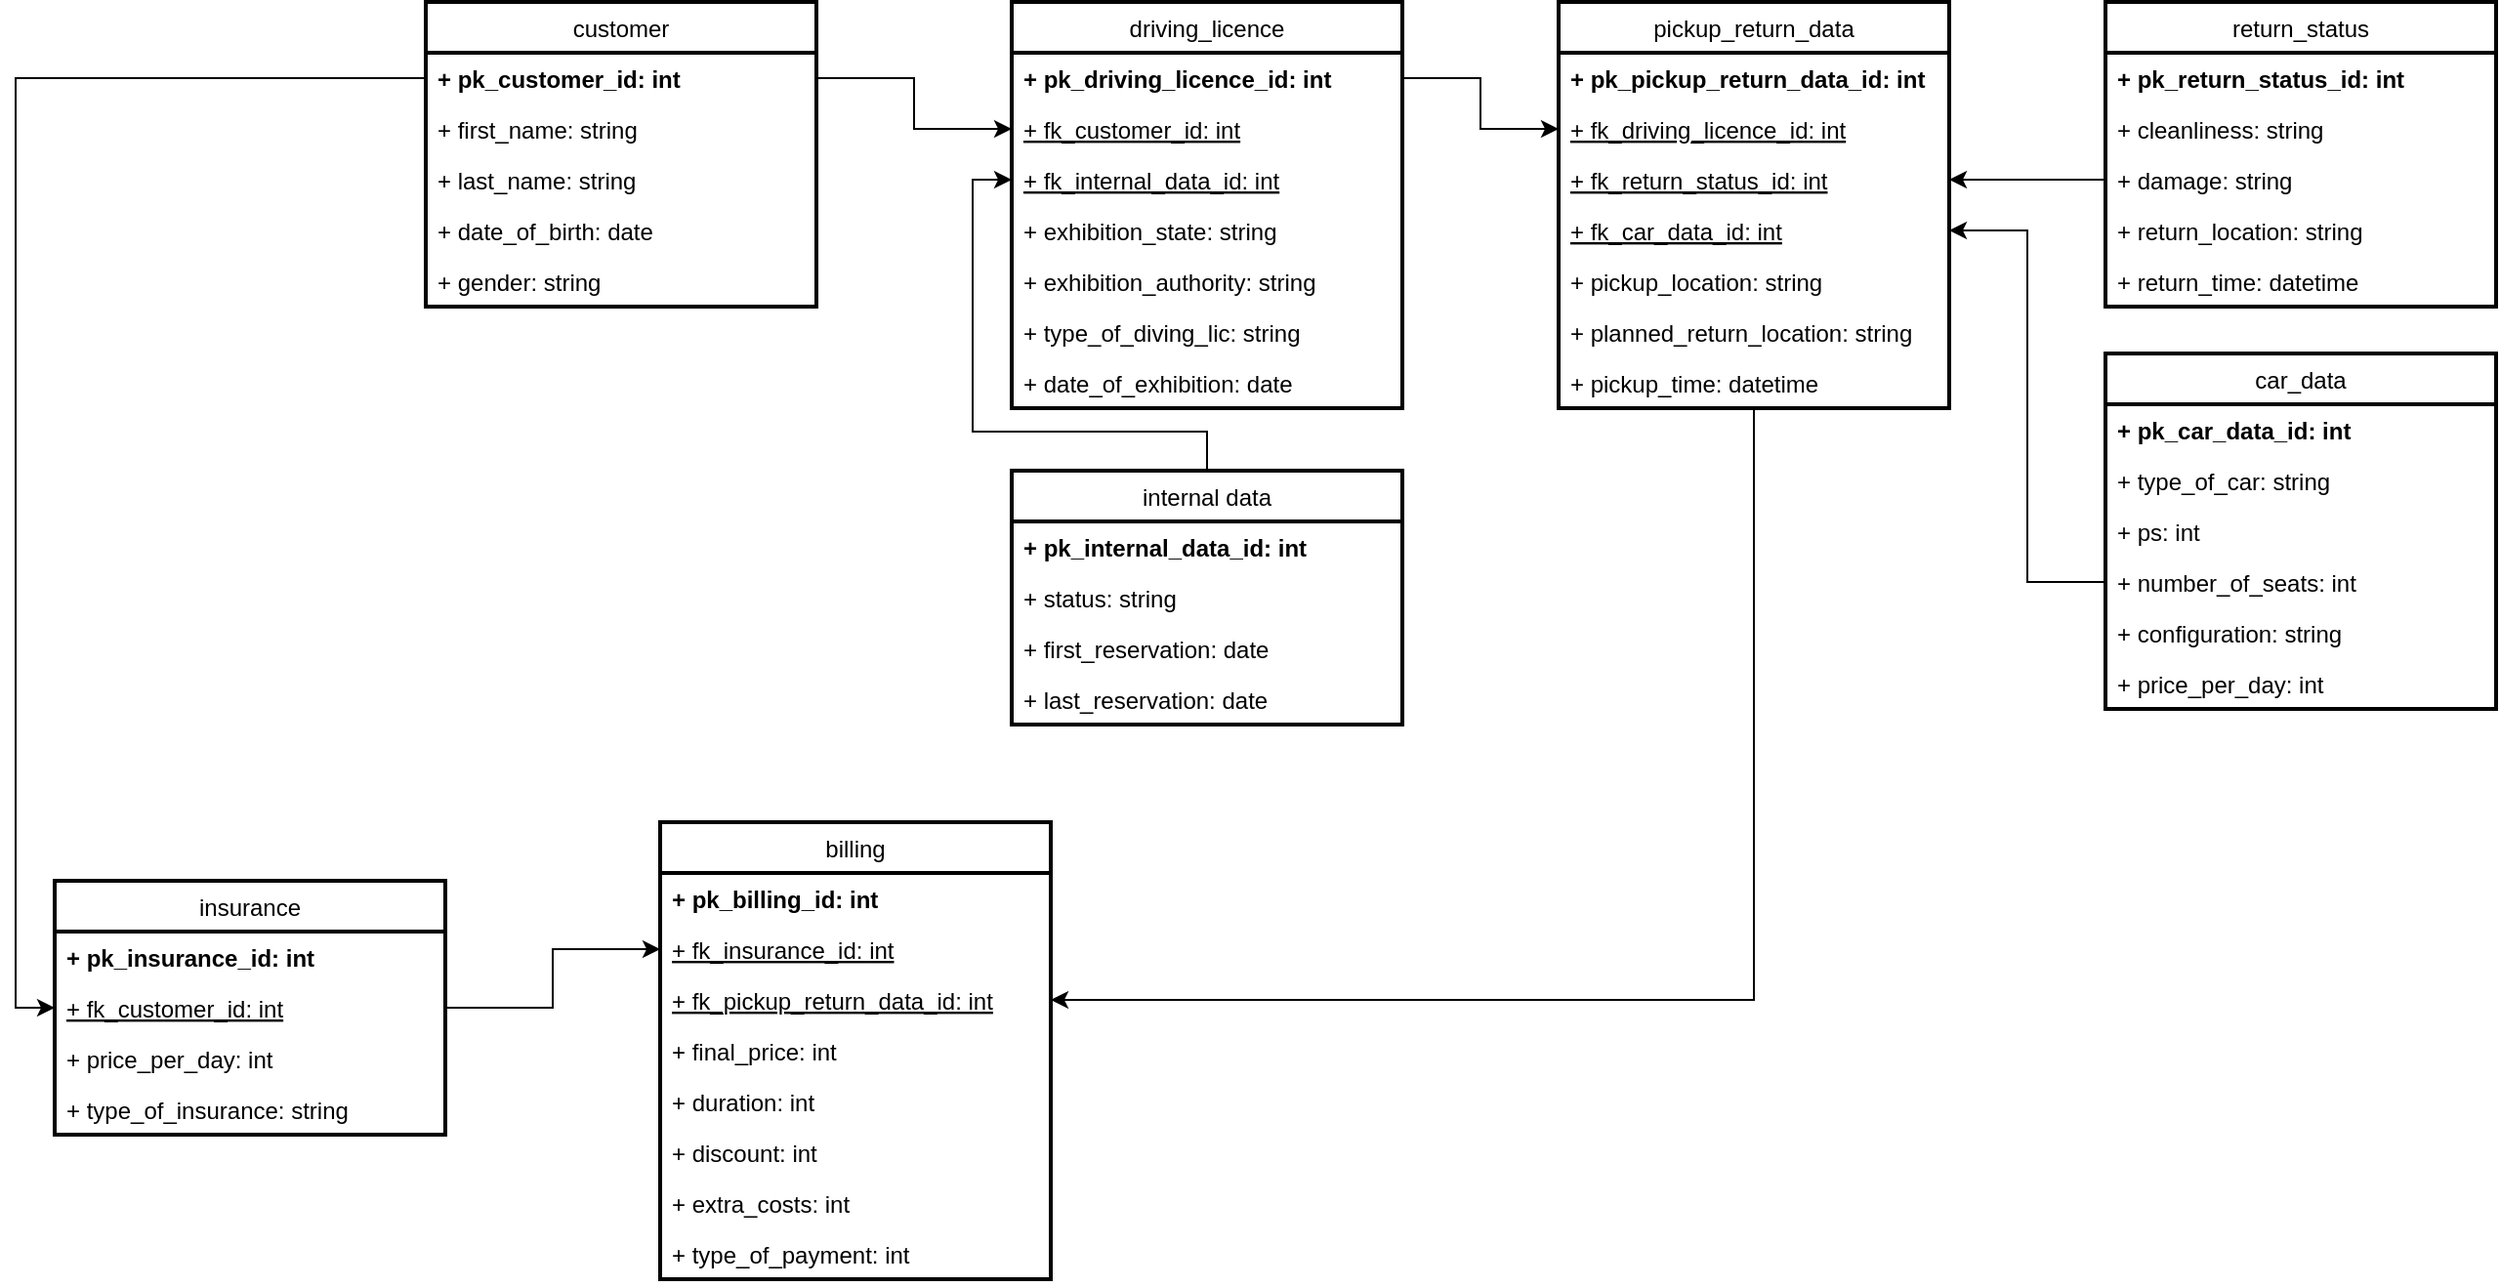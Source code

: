 <mxfile version="12.2.4" type="device" pages="1"><diagram id="8v6KsvQAqmQpDWRTodU2" name="Page-1"><mxGraphModel dx="2577" dy="777" grid="1" gridSize="10" guides="1" tooltips="1" connect="1" arrows="1" fold="1" page="1" pageScale="1" pageWidth="1169" pageHeight="827" math="0" shadow="0"><root><mxCell id="0"/><mxCell id="1" parent="0"/><mxCell id="tbabkfvFw17a81fnTqIx-200" value="customer" style="swimlane;fontStyle=0;childLayout=stackLayout;horizontal=1;startSize=26;fillColor=none;horizontalStack=0;resizeParent=1;resizeParentMax=0;resizeLast=0;collapsible=1;marginBottom=0;strokeWidth=2;" vertex="1" parent="1"><mxGeometry x="60" y="40" width="200" height="156" as="geometry"/></mxCell><mxCell id="tbabkfvFw17a81fnTqIx-201" value="+ pk_customer_id: int" style="text;strokeColor=none;fillColor=none;align=left;verticalAlign=top;spacingLeft=4;spacingRight=4;overflow=hidden;rotatable=0;points=[[0,0.5],[1,0.5]];portConstraint=eastwest;fontStyle=1" vertex="1" parent="tbabkfvFw17a81fnTqIx-200"><mxGeometry y="26" width="200" height="26" as="geometry"/></mxCell><mxCell id="tbabkfvFw17a81fnTqIx-202" value="+ first_name: string" style="text;strokeColor=none;fillColor=none;align=left;verticalAlign=top;spacingLeft=4;spacingRight=4;overflow=hidden;rotatable=0;points=[[0,0.5],[1,0.5]];portConstraint=eastwest;" vertex="1" parent="tbabkfvFw17a81fnTqIx-200"><mxGeometry y="52" width="200" height="26" as="geometry"/></mxCell><mxCell id="tbabkfvFw17a81fnTqIx-203" value="+ last_name: string" style="text;strokeColor=none;fillColor=none;align=left;verticalAlign=top;spacingLeft=4;spacingRight=4;overflow=hidden;rotatable=0;points=[[0,0.5],[1,0.5]];portConstraint=eastwest;" vertex="1" parent="tbabkfvFw17a81fnTqIx-200"><mxGeometry y="78" width="200" height="26" as="geometry"/></mxCell><mxCell id="tbabkfvFw17a81fnTqIx-204" value="+ date_of_birth: date" style="text;strokeColor=none;fillColor=none;align=left;verticalAlign=top;spacingLeft=4;spacingRight=4;overflow=hidden;rotatable=0;points=[[0,0.5],[1,0.5]];portConstraint=eastwest;" vertex="1" parent="tbabkfvFw17a81fnTqIx-200"><mxGeometry y="104" width="200" height="26" as="geometry"/></mxCell><mxCell id="tbabkfvFw17a81fnTqIx-205" value="+ gender: string" style="text;strokeColor=none;fillColor=none;align=left;verticalAlign=top;spacingLeft=4;spacingRight=4;overflow=hidden;rotatable=0;points=[[0,0.5],[1,0.5]];portConstraint=eastwest;" vertex="1" parent="tbabkfvFw17a81fnTqIx-200"><mxGeometry y="130" width="200" height="26" as="geometry"/></mxCell><mxCell id="tbabkfvFw17a81fnTqIx-208" value="driving_licence" style="swimlane;fontStyle=0;childLayout=stackLayout;horizontal=1;startSize=26;fillColor=none;horizontalStack=0;resizeParent=1;resizeParentMax=0;resizeLast=0;collapsible=1;marginBottom=0;strokeWidth=2;" vertex="1" parent="1"><mxGeometry x="360" y="40" width="200" height="208" as="geometry"/></mxCell><mxCell id="tbabkfvFw17a81fnTqIx-209" value="+ pk_driving_licence_id: int" style="text;strokeColor=none;fillColor=none;align=left;verticalAlign=top;spacingLeft=4;spacingRight=4;overflow=hidden;rotatable=0;points=[[0,0.5],[1,0.5]];portConstraint=eastwest;fontStyle=1" vertex="1" parent="tbabkfvFw17a81fnTqIx-208"><mxGeometry y="26" width="200" height="26" as="geometry"/></mxCell><mxCell id="tbabkfvFw17a81fnTqIx-214" value="+ fk_customer_id: int" style="text;strokeColor=none;fillColor=none;align=left;verticalAlign=top;spacingLeft=4;spacingRight=4;overflow=hidden;rotatable=0;points=[[0,0.5],[1,0.5]];portConstraint=eastwest;fontStyle=4" vertex="1" parent="tbabkfvFw17a81fnTqIx-208"><mxGeometry y="52" width="200" height="26" as="geometry"/></mxCell><mxCell id="tbabkfvFw17a81fnTqIx-215" value="+ fk_internal_data_id: int" style="text;strokeColor=none;fillColor=none;align=left;verticalAlign=top;spacingLeft=4;spacingRight=4;overflow=hidden;rotatable=0;points=[[0,0.5],[1,0.5]];portConstraint=eastwest;fontStyle=4" vertex="1" parent="tbabkfvFw17a81fnTqIx-208"><mxGeometry y="78" width="200" height="26" as="geometry"/></mxCell><mxCell id="tbabkfvFw17a81fnTqIx-210" value="+ exhibition_state: string" style="text;strokeColor=none;fillColor=none;align=left;verticalAlign=top;spacingLeft=4;spacingRight=4;overflow=hidden;rotatable=0;points=[[0,0.5],[1,0.5]];portConstraint=eastwest;" vertex="1" parent="tbabkfvFw17a81fnTqIx-208"><mxGeometry y="104" width="200" height="26" as="geometry"/></mxCell><mxCell id="tbabkfvFw17a81fnTqIx-211" value="+ exhibition_authority: string" style="text;strokeColor=none;fillColor=none;align=left;verticalAlign=top;spacingLeft=4;spacingRight=4;overflow=hidden;rotatable=0;points=[[0,0.5],[1,0.5]];portConstraint=eastwest;" vertex="1" parent="tbabkfvFw17a81fnTqIx-208"><mxGeometry y="130" width="200" height="26" as="geometry"/></mxCell><mxCell id="tbabkfvFw17a81fnTqIx-212" value="+ type_of_diving_lic: string" style="text;strokeColor=none;fillColor=none;align=left;verticalAlign=top;spacingLeft=4;spacingRight=4;overflow=hidden;rotatable=0;points=[[0,0.5],[1,0.5]];portConstraint=eastwest;" vertex="1" parent="tbabkfvFw17a81fnTqIx-208"><mxGeometry y="156" width="200" height="26" as="geometry"/></mxCell><mxCell id="tbabkfvFw17a81fnTqIx-213" value="+ date_of_exhibition: date" style="text;strokeColor=none;fillColor=none;align=left;verticalAlign=top;spacingLeft=4;spacingRight=4;overflow=hidden;rotatable=0;points=[[0,0.5],[1,0.5]];portConstraint=eastwest;" vertex="1" parent="tbabkfvFw17a81fnTqIx-208"><mxGeometry y="182" width="200" height="26" as="geometry"/></mxCell><mxCell id="tbabkfvFw17a81fnTqIx-283" style="edgeStyle=orthogonalEdgeStyle;rounded=0;orthogonalLoop=1;jettySize=auto;html=1;exitX=0.5;exitY=0;exitDx=0;exitDy=0;entryX=0;entryY=0.5;entryDx=0;entryDy=0;endArrow=classic;endFill=1;strokeWidth=1;" edge="1" parent="1" source="tbabkfvFw17a81fnTqIx-216" target="tbabkfvFw17a81fnTqIx-215"><mxGeometry relative="1" as="geometry"><Array as="points"><mxPoint x="460" y="260"/><mxPoint x="340" y="260"/><mxPoint x="340" y="131"/></Array></mxGeometry></mxCell><mxCell id="tbabkfvFw17a81fnTqIx-216" value="internal data" style="swimlane;fontStyle=0;childLayout=stackLayout;horizontal=1;startSize=26;fillColor=none;horizontalStack=0;resizeParent=1;resizeParentMax=0;resizeLast=0;collapsible=1;marginBottom=0;strokeWidth=2;" vertex="1" parent="1"><mxGeometry x="360" y="280" width="200" height="130" as="geometry"/></mxCell><mxCell id="tbabkfvFw17a81fnTqIx-217" value="+ pk_internal_data_id: int" style="text;strokeColor=none;fillColor=none;align=left;verticalAlign=top;spacingLeft=4;spacingRight=4;overflow=hidden;rotatable=0;points=[[0,0.5],[1,0.5]];portConstraint=eastwest;fontStyle=1" vertex="1" parent="tbabkfvFw17a81fnTqIx-216"><mxGeometry y="26" width="200" height="26" as="geometry"/></mxCell><mxCell id="tbabkfvFw17a81fnTqIx-220" value="+ status: string" style="text;strokeColor=none;fillColor=none;align=left;verticalAlign=top;spacingLeft=4;spacingRight=4;overflow=hidden;rotatable=0;points=[[0,0.5],[1,0.5]];portConstraint=eastwest;" vertex="1" parent="tbabkfvFw17a81fnTqIx-216"><mxGeometry y="52" width="200" height="26" as="geometry"/></mxCell><mxCell id="tbabkfvFw17a81fnTqIx-221" value="+ first_reservation: date" style="text;strokeColor=none;fillColor=none;align=left;verticalAlign=top;spacingLeft=4;spacingRight=4;overflow=hidden;rotatable=0;points=[[0,0.5],[1,0.5]];portConstraint=eastwest;" vertex="1" parent="tbabkfvFw17a81fnTqIx-216"><mxGeometry y="78" width="200" height="26" as="geometry"/></mxCell><mxCell id="tbabkfvFw17a81fnTqIx-222" value="+ last_reservation: date" style="text;strokeColor=none;fillColor=none;align=left;verticalAlign=top;spacingLeft=4;spacingRight=4;overflow=hidden;rotatable=0;points=[[0,0.5],[1,0.5]];portConstraint=eastwest;" vertex="1" parent="tbabkfvFw17a81fnTqIx-216"><mxGeometry y="104" width="200" height="26" as="geometry"/></mxCell><mxCell id="tbabkfvFw17a81fnTqIx-291" style="edgeStyle=orthogonalEdgeStyle;rounded=0;orthogonalLoop=1;jettySize=auto;html=1;exitX=0.5;exitY=1;exitDx=0;exitDy=0;entryX=1;entryY=0.5;entryDx=0;entryDy=0;endArrow=classic;endFill=1;strokeWidth=1;" edge="1" parent="1" source="tbabkfvFw17a81fnTqIx-225" target="tbabkfvFw17a81fnTqIx-269"><mxGeometry relative="1" as="geometry"/></mxCell><mxCell id="tbabkfvFw17a81fnTqIx-225" value="pickup_return_data" style="swimlane;fontStyle=0;childLayout=stackLayout;horizontal=1;startSize=26;fillColor=none;horizontalStack=0;resizeParent=1;resizeParentMax=0;resizeLast=0;collapsible=1;marginBottom=0;strokeWidth=2;" vertex="1" parent="1"><mxGeometry x="640" y="40" width="200" height="208" as="geometry"/></mxCell><mxCell id="tbabkfvFw17a81fnTqIx-226" value="+ pk_pickup_return_data_id: int" style="text;strokeColor=none;fillColor=none;align=left;verticalAlign=top;spacingLeft=4;spacingRight=4;overflow=hidden;rotatable=0;points=[[0,0.5],[1,0.5]];portConstraint=eastwest;fontStyle=1" vertex="1" parent="tbabkfvFw17a81fnTqIx-225"><mxGeometry y="26" width="200" height="26" as="geometry"/></mxCell><mxCell id="tbabkfvFw17a81fnTqIx-227" value="+ fk_driving_licence_id: int" style="text;strokeColor=none;fillColor=none;align=left;verticalAlign=top;spacingLeft=4;spacingRight=4;overflow=hidden;rotatable=0;points=[[0,0.5],[1,0.5]];portConstraint=eastwest;fontStyle=4" vertex="1" parent="tbabkfvFw17a81fnTqIx-225"><mxGeometry y="52" width="200" height="26" as="geometry"/></mxCell><mxCell id="tbabkfvFw17a81fnTqIx-228" value="+ fk_return_status_id: int" style="text;strokeColor=none;fillColor=none;align=left;verticalAlign=top;spacingLeft=4;spacingRight=4;overflow=hidden;rotatable=0;points=[[0,0.5],[1,0.5]];portConstraint=eastwest;fontStyle=4" vertex="1" parent="tbabkfvFw17a81fnTqIx-225"><mxGeometry y="78" width="200" height="26" as="geometry"/></mxCell><mxCell id="tbabkfvFw17a81fnTqIx-229" value="+ fk_car_data_id: int" style="text;strokeColor=none;fillColor=none;align=left;verticalAlign=top;spacingLeft=4;spacingRight=4;overflow=hidden;rotatable=0;points=[[0,0.5],[1,0.5]];portConstraint=eastwest;fontStyle=4" vertex="1" parent="tbabkfvFw17a81fnTqIx-225"><mxGeometry y="104" width="200" height="26" as="geometry"/></mxCell><mxCell id="tbabkfvFw17a81fnTqIx-230" value="+ pickup_location: string" style="text;strokeColor=none;fillColor=none;align=left;verticalAlign=top;spacingLeft=4;spacingRight=4;overflow=hidden;rotatable=0;points=[[0,0.5],[1,0.5]];portConstraint=eastwest;" vertex="1" parent="tbabkfvFw17a81fnTqIx-225"><mxGeometry y="130" width="200" height="26" as="geometry"/></mxCell><mxCell id="tbabkfvFw17a81fnTqIx-241" value="+ planned_return_location: string" style="text;strokeColor=none;fillColor=none;align=left;verticalAlign=top;spacingLeft=4;spacingRight=4;overflow=hidden;rotatable=0;points=[[0,0.5],[1,0.5]];portConstraint=eastwest;" vertex="1" parent="tbabkfvFw17a81fnTqIx-225"><mxGeometry y="156" width="200" height="26" as="geometry"/></mxCell><mxCell id="tbabkfvFw17a81fnTqIx-231" value="+ pickup_time: datetime" style="text;strokeColor=none;fillColor=none;align=left;verticalAlign=top;spacingLeft=4;spacingRight=4;overflow=hidden;rotatable=0;points=[[0,0.5],[1,0.5]];portConstraint=eastwest;" vertex="1" parent="tbabkfvFw17a81fnTqIx-225"><mxGeometry y="182" width="200" height="26" as="geometry"/></mxCell><mxCell id="tbabkfvFw17a81fnTqIx-233" value="return_status" style="swimlane;fontStyle=0;childLayout=stackLayout;horizontal=1;startSize=26;fillColor=none;horizontalStack=0;resizeParent=1;resizeParentMax=0;resizeLast=0;collapsible=1;marginBottom=0;strokeWidth=2;" vertex="1" parent="1"><mxGeometry x="920" y="40" width="200" height="156" as="geometry"/></mxCell><mxCell id="tbabkfvFw17a81fnTqIx-234" value="+ pk_return_status_id: int" style="text;strokeColor=none;fillColor=none;align=left;verticalAlign=top;spacingLeft=4;spacingRight=4;overflow=hidden;rotatable=0;points=[[0,0.5],[1,0.5]];portConstraint=eastwest;fontStyle=1" vertex="1" parent="tbabkfvFw17a81fnTqIx-233"><mxGeometry y="26" width="200" height="26" as="geometry"/></mxCell><mxCell id="tbabkfvFw17a81fnTqIx-237" value="+ cleanliness: string" style="text;strokeColor=none;fillColor=none;align=left;verticalAlign=top;spacingLeft=4;spacingRight=4;overflow=hidden;rotatable=0;points=[[0,0.5],[1,0.5]];portConstraint=eastwest;" vertex="1" parent="tbabkfvFw17a81fnTqIx-233"><mxGeometry y="52" width="200" height="26" as="geometry"/></mxCell><mxCell id="tbabkfvFw17a81fnTqIx-238" value="+ damage: string" style="text;strokeColor=none;fillColor=none;align=left;verticalAlign=top;spacingLeft=4;spacingRight=4;overflow=hidden;rotatable=0;points=[[0,0.5],[1,0.5]];portConstraint=eastwest;" vertex="1" parent="tbabkfvFw17a81fnTqIx-233"><mxGeometry y="78" width="200" height="26" as="geometry"/></mxCell><mxCell id="tbabkfvFw17a81fnTqIx-239" value="+ return_location: string" style="text;strokeColor=none;fillColor=none;align=left;verticalAlign=top;spacingLeft=4;spacingRight=4;overflow=hidden;rotatable=0;points=[[0,0.5],[1,0.5]];portConstraint=eastwest;" vertex="1" parent="tbabkfvFw17a81fnTqIx-233"><mxGeometry y="104" width="200" height="26" as="geometry"/></mxCell><mxCell id="tbabkfvFw17a81fnTqIx-240" value="+ return_time: datetime" style="text;strokeColor=none;fillColor=none;align=left;verticalAlign=top;spacingLeft=4;spacingRight=4;overflow=hidden;rotatable=0;points=[[0,0.5],[1,0.5]];portConstraint=eastwest;" vertex="1" parent="tbabkfvFw17a81fnTqIx-233"><mxGeometry y="130" width="200" height="26" as="geometry"/></mxCell><mxCell id="tbabkfvFw17a81fnTqIx-243" value="car_data" style="swimlane;fontStyle=0;childLayout=stackLayout;horizontal=1;startSize=26;fillColor=none;horizontalStack=0;resizeParent=1;resizeParentMax=0;resizeLast=0;collapsible=1;marginBottom=0;strokeWidth=2;" vertex="1" parent="1"><mxGeometry x="920" y="220" width="200" height="182" as="geometry"/></mxCell><mxCell id="tbabkfvFw17a81fnTqIx-244" value="+ pk_car_data_id: int" style="text;strokeColor=none;fillColor=none;align=left;verticalAlign=top;spacingLeft=4;spacingRight=4;overflow=hidden;rotatable=0;points=[[0,0.5],[1,0.5]];portConstraint=eastwest;fontStyle=1" vertex="1" parent="tbabkfvFw17a81fnTqIx-243"><mxGeometry y="26" width="200" height="26" as="geometry"/></mxCell><mxCell id="tbabkfvFw17a81fnTqIx-245" value="+ type_of_car: string" style="text;strokeColor=none;fillColor=none;align=left;verticalAlign=top;spacingLeft=4;spacingRight=4;overflow=hidden;rotatable=0;points=[[0,0.5],[1,0.5]];portConstraint=eastwest;" vertex="1" parent="tbabkfvFw17a81fnTqIx-243"><mxGeometry y="52" width="200" height="26" as="geometry"/></mxCell><mxCell id="tbabkfvFw17a81fnTqIx-246" value="+ ps: int" style="text;strokeColor=none;fillColor=none;align=left;verticalAlign=top;spacingLeft=4;spacingRight=4;overflow=hidden;rotatable=0;points=[[0,0.5],[1,0.5]];portConstraint=eastwest;" vertex="1" parent="tbabkfvFw17a81fnTqIx-243"><mxGeometry y="78" width="200" height="26" as="geometry"/></mxCell><mxCell id="tbabkfvFw17a81fnTqIx-247" value="+ number_of_seats: int" style="text;strokeColor=none;fillColor=none;align=left;verticalAlign=top;spacingLeft=4;spacingRight=4;overflow=hidden;rotatable=0;points=[[0,0.5],[1,0.5]];portConstraint=eastwest;" vertex="1" parent="tbabkfvFw17a81fnTqIx-243"><mxGeometry y="104" width="200" height="26" as="geometry"/></mxCell><mxCell id="tbabkfvFw17a81fnTqIx-248" value="+ configuration: string" style="text;strokeColor=none;fillColor=none;align=left;verticalAlign=top;spacingLeft=4;spacingRight=4;overflow=hidden;rotatable=0;points=[[0,0.5],[1,0.5]];portConstraint=eastwest;" vertex="1" parent="tbabkfvFw17a81fnTqIx-243"><mxGeometry y="130" width="200" height="26" as="geometry"/></mxCell><mxCell id="tbabkfvFw17a81fnTqIx-249" value="+ price_per_day: int" style="text;strokeColor=none;fillColor=none;align=left;verticalAlign=top;spacingLeft=4;spacingRight=4;overflow=hidden;rotatable=0;points=[[0,0.5],[1,0.5]];portConstraint=eastwest;" vertex="1" parent="tbabkfvFw17a81fnTqIx-243"><mxGeometry y="156" width="200" height="26" as="geometry"/></mxCell><mxCell id="tbabkfvFw17a81fnTqIx-258" value="insurance" style="swimlane;fontStyle=0;childLayout=stackLayout;horizontal=1;startSize=26;fillColor=none;horizontalStack=0;resizeParent=1;resizeParentMax=0;resizeLast=0;collapsible=1;marginBottom=0;strokeWidth=2;" vertex="1" parent="1"><mxGeometry x="-130" y="490" width="200" height="130" as="geometry"/></mxCell><mxCell id="tbabkfvFw17a81fnTqIx-259" value="+ pk_insurance_id: int" style="text;strokeColor=none;fillColor=none;align=left;verticalAlign=top;spacingLeft=4;spacingRight=4;overflow=hidden;rotatable=0;points=[[0,0.5],[1,0.5]];portConstraint=eastwest;fontStyle=1" vertex="1" parent="tbabkfvFw17a81fnTqIx-258"><mxGeometry y="26" width="200" height="26" as="geometry"/></mxCell><mxCell id="tbabkfvFw17a81fnTqIx-260" value="+ fk_customer_id: int" style="text;strokeColor=none;fillColor=none;align=left;verticalAlign=top;spacingLeft=4;spacingRight=4;overflow=hidden;rotatable=0;points=[[0,0.5],[1,0.5]];portConstraint=eastwest;fontStyle=4" vertex="1" parent="tbabkfvFw17a81fnTqIx-258"><mxGeometry y="52" width="200" height="26" as="geometry"/></mxCell><mxCell id="tbabkfvFw17a81fnTqIx-263" value="+ price_per_day: int" style="text;strokeColor=none;fillColor=none;align=left;verticalAlign=top;spacingLeft=4;spacingRight=4;overflow=hidden;rotatable=0;points=[[0,0.5],[1,0.5]];portConstraint=eastwest;" vertex="1" parent="tbabkfvFw17a81fnTqIx-258"><mxGeometry y="78" width="200" height="26" as="geometry"/></mxCell><mxCell id="tbabkfvFw17a81fnTqIx-264" value="+ type_of_insurance: string" style="text;strokeColor=none;fillColor=none;align=left;verticalAlign=top;spacingLeft=4;spacingRight=4;overflow=hidden;rotatable=0;points=[[0,0.5],[1,0.5]];portConstraint=eastwest;" vertex="1" parent="tbabkfvFw17a81fnTqIx-258"><mxGeometry y="104" width="200" height="26" as="geometry"/></mxCell><mxCell id="tbabkfvFw17a81fnTqIx-266" value="billing" style="swimlane;fontStyle=0;childLayout=stackLayout;horizontal=1;startSize=26;fillColor=none;horizontalStack=0;resizeParent=1;resizeParentMax=0;resizeLast=0;collapsible=1;marginBottom=0;strokeWidth=2;" vertex="1" parent="1"><mxGeometry x="180" y="460" width="200" height="234" as="geometry"/></mxCell><mxCell id="tbabkfvFw17a81fnTqIx-267" value="+ pk_billing_id: int" style="text;strokeColor=none;fillColor=none;align=left;verticalAlign=top;spacingLeft=4;spacingRight=4;overflow=hidden;rotatable=0;points=[[0,0.5],[1,0.5]];portConstraint=eastwest;fontStyle=1" vertex="1" parent="tbabkfvFw17a81fnTqIx-266"><mxGeometry y="26" width="200" height="26" as="geometry"/></mxCell><mxCell id="tbabkfvFw17a81fnTqIx-268" value="+ fk_insurance_id: int" style="text;strokeColor=none;fillColor=none;align=left;verticalAlign=top;spacingLeft=4;spacingRight=4;overflow=hidden;rotatable=0;points=[[0,0.5],[1,0.5]];portConstraint=eastwest;fontStyle=4" vertex="1" parent="tbabkfvFw17a81fnTqIx-266"><mxGeometry y="52" width="200" height="26" as="geometry"/></mxCell><mxCell id="tbabkfvFw17a81fnTqIx-269" value="+ fk_pickup_return_data_id: int" style="text;strokeColor=none;fillColor=none;align=left;verticalAlign=top;spacingLeft=4;spacingRight=4;overflow=hidden;rotatable=0;points=[[0,0.5],[1,0.5]];portConstraint=eastwest;fontStyle=4" vertex="1" parent="tbabkfvFw17a81fnTqIx-266"><mxGeometry y="78" width="200" height="26" as="geometry"/></mxCell><mxCell id="tbabkfvFw17a81fnTqIx-271" value="+ final_price: int" style="text;strokeColor=none;fillColor=none;align=left;verticalAlign=top;spacingLeft=4;spacingRight=4;overflow=hidden;rotatable=0;points=[[0,0.5],[1,0.5]];portConstraint=eastwest;" vertex="1" parent="tbabkfvFw17a81fnTqIx-266"><mxGeometry y="104" width="200" height="26" as="geometry"/></mxCell><mxCell id="tbabkfvFw17a81fnTqIx-272" value="+ duration: int" style="text;strokeColor=none;fillColor=none;align=left;verticalAlign=top;spacingLeft=4;spacingRight=4;overflow=hidden;rotatable=0;points=[[0,0.5],[1,0.5]];portConstraint=eastwest;" vertex="1" parent="tbabkfvFw17a81fnTqIx-266"><mxGeometry y="130" width="200" height="26" as="geometry"/></mxCell><mxCell id="tbabkfvFw17a81fnTqIx-273" value="+ discount: int" style="text;strokeColor=none;fillColor=none;align=left;verticalAlign=top;spacingLeft=4;spacingRight=4;overflow=hidden;rotatable=0;points=[[0,0.5],[1,0.5]];portConstraint=eastwest;" vertex="1" parent="tbabkfvFw17a81fnTqIx-266"><mxGeometry y="156" width="200" height="26" as="geometry"/></mxCell><mxCell id="tbabkfvFw17a81fnTqIx-274" value="+ extra_costs: int" style="text;strokeColor=none;fillColor=none;align=left;verticalAlign=top;spacingLeft=4;spacingRight=4;overflow=hidden;rotatable=0;points=[[0,0.5],[1,0.5]];portConstraint=eastwest;" vertex="1" parent="tbabkfvFw17a81fnTqIx-266"><mxGeometry y="182" width="200" height="26" as="geometry"/></mxCell><mxCell id="tbabkfvFw17a81fnTqIx-275" value="+ type_of_payment: int" style="text;strokeColor=none;fillColor=none;align=left;verticalAlign=top;spacingLeft=4;spacingRight=4;overflow=hidden;rotatable=0;points=[[0,0.5],[1,0.5]];portConstraint=eastwest;" vertex="1" parent="tbabkfvFw17a81fnTqIx-266"><mxGeometry y="208" width="200" height="26" as="geometry"/></mxCell><mxCell id="tbabkfvFw17a81fnTqIx-276" style="edgeStyle=orthogonalEdgeStyle;rounded=0;orthogonalLoop=1;jettySize=auto;html=1;exitX=1;exitY=0.25;exitDx=0;exitDy=0;entryX=0;entryY=0.5;entryDx=0;entryDy=0;endArrow=classic;endFill=1;strokeWidth=1;" edge="1" parent="1" source="tbabkfvFw17a81fnTqIx-200" target="tbabkfvFw17a81fnTqIx-214"><mxGeometry relative="1" as="geometry"/></mxCell><mxCell id="tbabkfvFw17a81fnTqIx-277" style="edgeStyle=orthogonalEdgeStyle;rounded=0;orthogonalLoop=1;jettySize=auto;html=1;exitX=1;exitY=0.5;exitDx=0;exitDy=0;entryX=0;entryY=0.5;entryDx=0;entryDy=0;endArrow=classic;endFill=1;strokeWidth=1;" edge="1" parent="1" source="tbabkfvFw17a81fnTqIx-209" target="tbabkfvFw17a81fnTqIx-227"><mxGeometry relative="1" as="geometry"/></mxCell><mxCell id="tbabkfvFw17a81fnTqIx-279" style="edgeStyle=orthogonalEdgeStyle;rounded=0;orthogonalLoop=1;jettySize=auto;html=1;exitX=0;exitY=0.5;exitDx=0;exitDy=0;entryX=1;entryY=0.5;entryDx=0;entryDy=0;endArrow=classic;endFill=1;strokeWidth=1;" edge="1" parent="1" source="tbabkfvFw17a81fnTqIx-238" target="tbabkfvFw17a81fnTqIx-228"><mxGeometry relative="1" as="geometry"/></mxCell><mxCell id="tbabkfvFw17a81fnTqIx-280" style="edgeStyle=orthogonalEdgeStyle;rounded=0;orthogonalLoop=1;jettySize=auto;html=1;exitX=0;exitY=0.5;exitDx=0;exitDy=0;entryX=1;entryY=0.5;entryDx=0;entryDy=0;endArrow=classic;endFill=1;strokeWidth=1;" edge="1" parent="1" source="tbabkfvFw17a81fnTqIx-247" target="tbabkfvFw17a81fnTqIx-229"><mxGeometry relative="1" as="geometry"/></mxCell><mxCell id="tbabkfvFw17a81fnTqIx-288" style="edgeStyle=orthogonalEdgeStyle;rounded=0;orthogonalLoop=1;jettySize=auto;html=1;exitX=1;exitY=0.5;exitDx=0;exitDy=0;entryX=0;entryY=0.5;entryDx=0;entryDy=0;endArrow=classic;endFill=1;strokeWidth=1;" edge="1" parent="1" source="tbabkfvFw17a81fnTqIx-260" target="tbabkfvFw17a81fnTqIx-268"><mxGeometry relative="1" as="geometry"/></mxCell><mxCell id="tbabkfvFw17a81fnTqIx-290" style="edgeStyle=orthogonalEdgeStyle;rounded=0;orthogonalLoop=1;jettySize=auto;html=1;exitX=0;exitY=0.5;exitDx=0;exitDy=0;entryX=0;entryY=0.5;entryDx=0;entryDy=0;endArrow=classic;endFill=1;strokeWidth=1;" edge="1" parent="1" source="tbabkfvFw17a81fnTqIx-201" target="tbabkfvFw17a81fnTqIx-260"><mxGeometry relative="1" as="geometry"/></mxCell></root></mxGraphModel></diagram></mxfile>